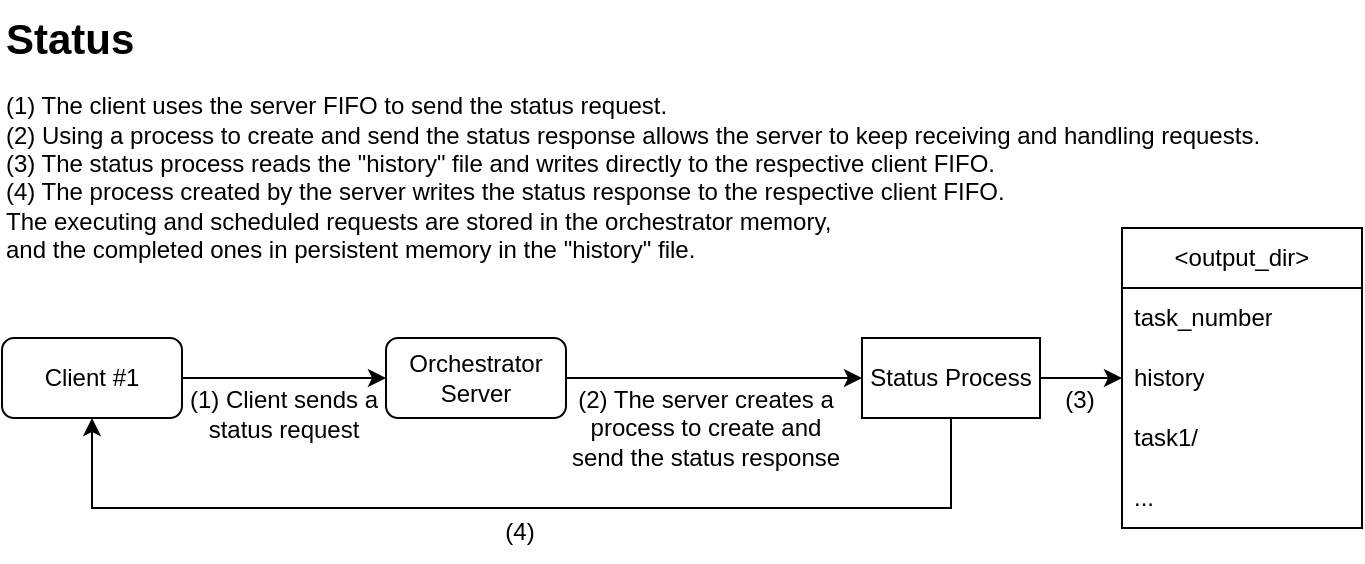 <mxfile version="24.3.1" type="device">
  <diagram name="Page-1" id="whHoUh4HutGnMUqi3Y0A">
    <mxGraphModel dx="709" dy="408" grid="1" gridSize="10" guides="1" tooltips="1" connect="1" arrows="1" fold="1" page="1" pageScale="1" pageWidth="850" pageHeight="1100" math="0" shadow="0">
      <root>
        <mxCell id="0" />
        <mxCell id="1" parent="0" />
        <mxCell id="Ojha9GiamkL66VBzo4Yr-1" style="edgeStyle=orthogonalEdgeStyle;rounded=0;orthogonalLoop=1;jettySize=auto;html=1;entryX=0;entryY=0.5;entryDx=0;entryDy=0;" edge="1" parent="1" source="OTiAG1ZagbwWr7k3xQRL-3" target="Ojha9GiamkL66VBzo4Yr-9">
          <mxGeometry relative="1" as="geometry">
            <mxPoint x="320" y="325.05" as="targetPoint" />
          </mxGeometry>
        </mxCell>
        <mxCell id="OTiAG1ZagbwWr7k3xQRL-3" value="Client #1" style="rounded=1;whiteSpace=wrap;html=1;" parent="1" vertex="1">
          <mxGeometry x="130" y="305" width="90" height="40" as="geometry" />
        </mxCell>
        <mxCell id="OTiAG1ZagbwWr7k3xQRL-6" value="(1) Client sends a status request" style="text;html=1;align=center;verticalAlign=middle;whiteSpace=wrap;rounded=0;" parent="1" vertex="1">
          <mxGeometry x="206" y="327.75" width="130" height="30" as="geometry" />
        </mxCell>
        <mxCell id="OTiAG1ZagbwWr7k3xQRL-9" value="&amp;lt;output_dir&amp;gt;" style="swimlane;fontStyle=0;childLayout=stackLayout;horizontal=1;startSize=30;horizontalStack=0;resizeParent=1;resizeParentMax=0;resizeLast=0;collapsible=1;marginBottom=0;whiteSpace=wrap;html=1;" parent="1" vertex="1">
          <mxGeometry x="690" y="250" width="120" height="150" as="geometry" />
        </mxCell>
        <mxCell id="OTiAG1ZagbwWr7k3xQRL-10" value="task_number" style="text;strokeColor=none;fillColor=none;align=left;verticalAlign=middle;spacingLeft=4;spacingRight=4;overflow=hidden;points=[[0,0.5],[1,0.5]];portConstraint=eastwest;rotatable=0;whiteSpace=wrap;html=1;" parent="OTiAG1ZagbwWr7k3xQRL-9" vertex="1">
          <mxGeometry y="30" width="120" height="30" as="geometry" />
        </mxCell>
        <mxCell id="qVnQ6gSnVdwOvjy4rbDo-1" value="history" style="text;strokeColor=none;fillColor=none;align=left;verticalAlign=middle;spacingLeft=4;spacingRight=4;overflow=hidden;points=[[0,0.5],[1,0.5]];portConstraint=eastwest;rotatable=0;whiteSpace=wrap;html=1;" parent="OTiAG1ZagbwWr7k3xQRL-9" vertex="1">
          <mxGeometry y="60" width="120" height="30" as="geometry" />
        </mxCell>
        <mxCell id="OTiAG1ZagbwWr7k3xQRL-11" value="task1/" style="text;strokeColor=none;fillColor=none;align=left;verticalAlign=middle;spacingLeft=4;spacingRight=4;overflow=hidden;points=[[0,0.5],[1,0.5]];portConstraint=eastwest;rotatable=0;whiteSpace=wrap;html=1;" parent="OTiAG1ZagbwWr7k3xQRL-9" vertex="1">
          <mxGeometry y="90" width="120" height="30" as="geometry" />
        </mxCell>
        <mxCell id="OTiAG1ZagbwWr7k3xQRL-13" value="..." style="text;strokeColor=none;fillColor=none;align=left;verticalAlign=middle;spacingLeft=4;spacingRight=4;overflow=hidden;points=[[0,0.5],[1,0.5]];portConstraint=eastwest;rotatable=0;whiteSpace=wrap;html=1;" parent="OTiAG1ZagbwWr7k3xQRL-9" vertex="1">
          <mxGeometry y="120" width="120" height="30" as="geometry" />
        </mxCell>
        <mxCell id="OTiAG1ZagbwWr7k3xQRL-18" value="&lt;h1 align=&quot;left&quot; style=&quot;margin-top: 0px; font-size: 21px;&quot;&gt;Status&lt;br&gt;&lt;/h1&gt;&lt;div&gt;(1) The client uses the server FIFO to send the status request.&lt;/div&gt;&lt;div&gt;(2) Using a process to create and send the status response allows the server to keep receiving and handling requests.&lt;/div&gt;&lt;div&gt;(3) The status process reads the &quot;history&quot; file and writes directly to the respective client FIFO.&lt;/div&gt;&lt;div&gt;(4) The process created by the server writes the status response to the respective client FIFO.&lt;/div&gt;&lt;div&gt;The executing and scheduled requests are stored in the orchestrator memory,&lt;/div&gt;&lt;div&gt;and the completed ones in persistent memory in the &quot;history&quot; file.&lt;br&gt;&lt;/div&gt;&lt;p align=&quot;left&quot;&gt;&lt;/p&gt;" style="text;html=1;whiteSpace=wrap;overflow=hidden;rounded=0;align=left;" parent="1" vertex="1">
          <mxGeometry x="130" y="136" width="630" height="140" as="geometry" />
        </mxCell>
        <mxCell id="Ojha9GiamkL66VBzo4Yr-12" style="edgeStyle=orthogonalEdgeStyle;rounded=0;orthogonalLoop=1;jettySize=auto;html=1;exitX=0.5;exitY=1;exitDx=0;exitDy=0;entryX=0.5;entryY=1;entryDx=0;entryDy=0;" edge="1" parent="1" source="OTiAG1ZagbwWr7k3xQRL-29" target="OTiAG1ZagbwWr7k3xQRL-3">
          <mxGeometry relative="1" as="geometry">
            <Array as="points">
              <mxPoint x="605" y="390" />
              <mxPoint x="175" y="390" />
            </Array>
          </mxGeometry>
        </mxCell>
        <mxCell id="Ojha9GiamkL66VBzo4Yr-15" style="edgeStyle=orthogonalEdgeStyle;rounded=0;orthogonalLoop=1;jettySize=auto;html=1;exitX=1;exitY=0.5;exitDx=0;exitDy=0;entryX=0;entryY=0.5;entryDx=0;entryDy=0;" edge="1" parent="1" source="OTiAG1ZagbwWr7k3xQRL-29" target="qVnQ6gSnVdwOvjy4rbDo-1">
          <mxGeometry relative="1" as="geometry" />
        </mxCell>
        <mxCell id="OTiAG1ZagbwWr7k3xQRL-29" value="Status Process" style="rounded=0;whiteSpace=wrap;html=1;" parent="1" vertex="1">
          <mxGeometry x="560" y="305" width="89" height="40" as="geometry" />
        </mxCell>
        <mxCell id="OTiAG1ZagbwWr7k3xQRL-36" value="(2) The server creates a process to create and send the status response" style="text;html=1;align=center;verticalAlign=middle;whiteSpace=wrap;rounded=0;" parent="1" vertex="1">
          <mxGeometry x="412" y="334.75" width="140" height="30" as="geometry" />
        </mxCell>
        <mxCell id="Ojha9GiamkL66VBzo4Yr-10" style="edgeStyle=orthogonalEdgeStyle;rounded=0;orthogonalLoop=1;jettySize=auto;html=1;exitX=1;exitY=0.5;exitDx=0;exitDy=0;entryX=0;entryY=0.5;entryDx=0;entryDy=0;" edge="1" parent="1" source="Ojha9GiamkL66VBzo4Yr-9" target="OTiAG1ZagbwWr7k3xQRL-29">
          <mxGeometry relative="1" as="geometry" />
        </mxCell>
        <mxCell id="Ojha9GiamkL66VBzo4Yr-9" value="Orchestrator&lt;br&gt;Server" style="rounded=1;whiteSpace=wrap;html=1;" vertex="1" parent="1">
          <mxGeometry x="322" y="305" width="90" height="40" as="geometry" />
        </mxCell>
        <mxCell id="Ojha9GiamkL66VBzo4Yr-13" value="(3)" style="text;html=1;align=center;verticalAlign=middle;whiteSpace=wrap;rounded=0;" vertex="1" parent="1">
          <mxGeometry x="654" y="335.75" width="30" as="geometry" />
        </mxCell>
        <mxCell id="Ojha9GiamkL66VBzo4Yr-14" value="(4)" style="text;html=1;align=center;verticalAlign=middle;whiteSpace=wrap;rounded=0;" vertex="1" parent="1">
          <mxGeometry x="364" y="387" width="50" height="29.75" as="geometry" />
        </mxCell>
      </root>
    </mxGraphModel>
  </diagram>
</mxfile>
